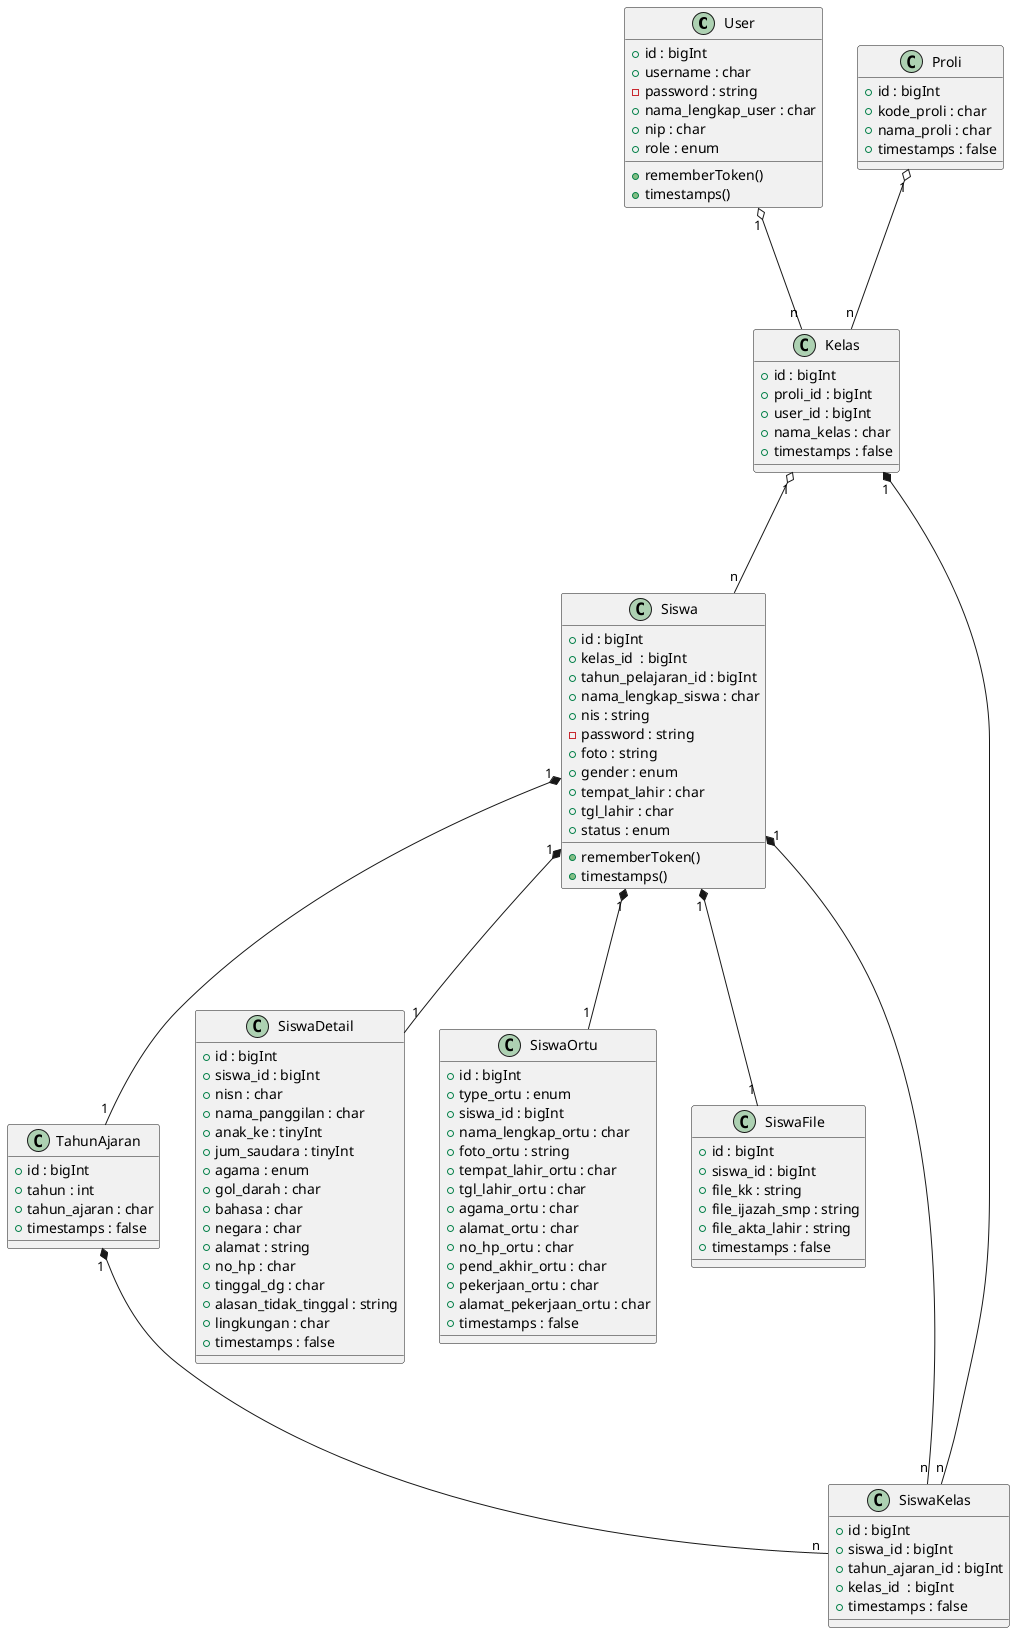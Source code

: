 @startuml Bukin

class User{
    + id : bigInt
    + username : char
    - password : string
    + nama_lengkap_user : char
    + nip : char
    + role : enum
    + rememberToken()
    + timestamps()
}

class TahunAjaran{
    + id : bigInt
    + tahun : int
    + tahun_ajaran : char
    + timestamps : false
}

class Proli{
    + id : bigInt
    + kode_proli : char
    + nama_proli : char
    + timestamps : false
}

class Kelas{
    + id : bigInt
    + proli_id : bigInt
    + user_id : bigInt
    + nama_kelas : char
    + timestamps : false
}

class Siswa{
    + id : bigInt
    + kelas_id  : bigInt
    + tahun_pelajaran_id : bigInt
    + nama_lengkap_siswa : char
    + nis : string
    - password : string
    + foto : string
    + gender : enum
    + tempat_lahir : char
    + tgl_lahir : char
    + status : enum
    + rememberToken()
    + timestamps()
}

Class SiswaDetail{
    + id : bigInt
    + siswa_id : bigInt
    + nisn : char
    + nama_panggilan : char
    + anak_ke : tinyInt
    + jum_saudara : tinyInt
    + agama : enum
    + gol_darah : char
    + bahasa : char
    + negara : char
    + alamat : string
    + no_hp : char
    + tinggal_dg : char
    + alasan_tidak_tinggal : string
    + lingkungan : char
    + timestamps : false
}


Class SiswaOrtu {
    + id : bigInt
    + type_ortu : enum
    + siswa_id : bigInt
    + nama_lengkap_ortu : char
    + foto_ortu : string
    + tempat_lahir_ortu : char
    + tgl_lahir_ortu : char
    + agama_ortu : char
    + alamat_ortu : char
    + no_hp_ortu : char
    + pend_akhir_ortu : char
    + pekerjaan_ortu : char
    + alamat_pekerjaan_ortu : char
    + timestamps : false
}


Class SiswaFile{
    + id : bigInt
    + siswa_id : bigInt
    + file_kk : string
    + file_ijazah_smp : string
    + file_akta_lahir : string
    + timestamps : false
}

Class SiswaKelas{
    + id : bigInt
    + siswa_id : bigInt
    + tahun_ajaran_id : bigInt
    + kelas_id  : bigInt
   + timestamps : false
}

Proli "1" o--- "n" Kelas
TahunAjaran "1" *--- "n" SiswaKelas
Kelas "1" *--- "n" SiswaKelas
Kelas "1" o--- "n" Siswa
User "1" o--- "n" Kelas
Siswa "1" *--- "n" SiswaKelas
Siswa "1" *--- "1" SiswaDetail
Siswa "1" *--- "1" SiswaOrtu
Siswa "1" *--- "1" SiswaFile
Siswa "1" *--- "1" TahunAjaran

@enduml
